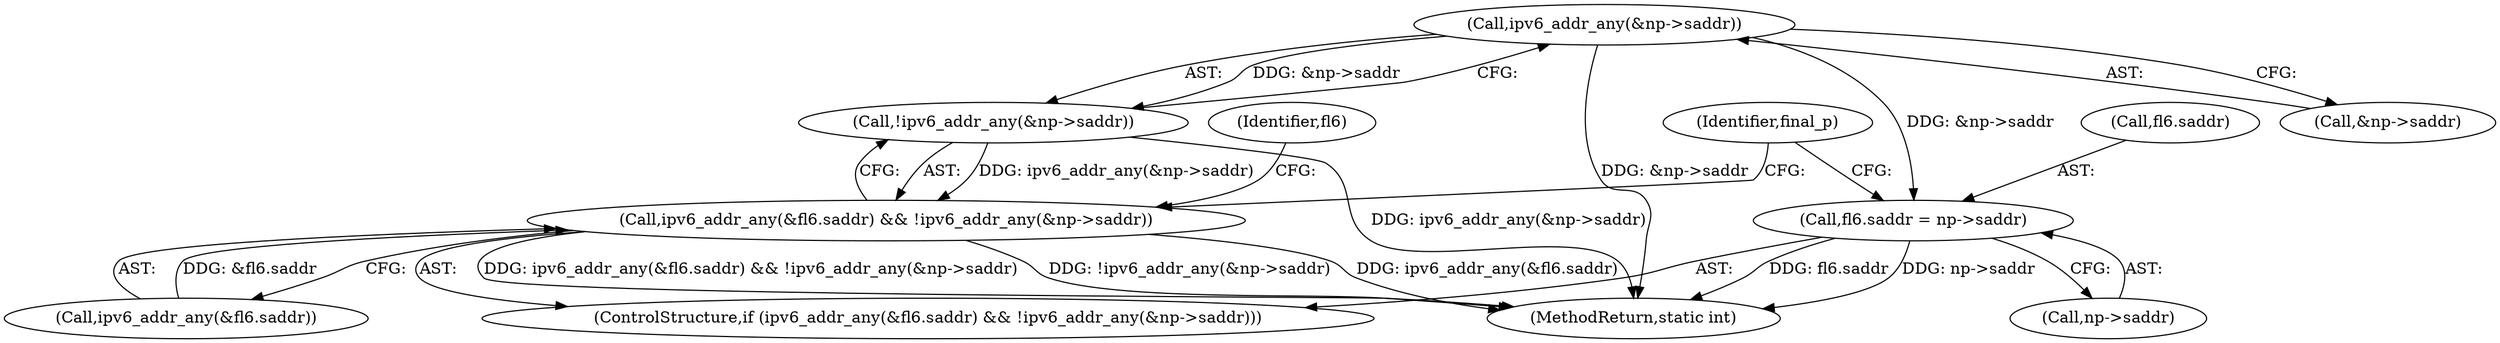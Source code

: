 digraph "0_linux_45f6fad84cc305103b28d73482b344d7f5b76f39_13@pointer" {
"1000534" [label="(Call,ipv6_addr_any(&np->saddr))"];
"1000533" [label="(Call,!ipv6_addr_any(&np->saddr))"];
"1000527" [label="(Call,ipv6_addr_any(&fl6.saddr) && !ipv6_addr_any(&np->saddr))"];
"1000539" [label="(Call,fl6.saddr = np->saddr)"];
"1000526" [label="(ControlStructure,if (ipv6_addr_any(&fl6.saddr) && !ipv6_addr_any(&np->saddr)))"];
"1000747" [label="(MethodReturn,static int)"];
"1000541" [label="(Identifier,fl6)"];
"1000535" [label="(Call,&np->saddr)"];
"1000534" [label="(Call,ipv6_addr_any(&np->saddr))"];
"1000547" [label="(Identifier,final_p)"];
"1000543" [label="(Call,np->saddr)"];
"1000527" [label="(Call,ipv6_addr_any(&fl6.saddr) && !ipv6_addr_any(&np->saddr))"];
"1000533" [label="(Call,!ipv6_addr_any(&np->saddr))"];
"1000528" [label="(Call,ipv6_addr_any(&fl6.saddr))"];
"1000540" [label="(Call,fl6.saddr)"];
"1000539" [label="(Call,fl6.saddr = np->saddr)"];
"1000534" -> "1000533"  [label="AST: "];
"1000534" -> "1000535"  [label="CFG: "];
"1000535" -> "1000534"  [label="AST: "];
"1000533" -> "1000534"  [label="CFG: "];
"1000534" -> "1000747"  [label="DDG: &np->saddr"];
"1000534" -> "1000533"  [label="DDG: &np->saddr"];
"1000534" -> "1000539"  [label="DDG: &np->saddr"];
"1000533" -> "1000527"  [label="AST: "];
"1000527" -> "1000533"  [label="CFG: "];
"1000533" -> "1000747"  [label="DDG: ipv6_addr_any(&np->saddr)"];
"1000533" -> "1000527"  [label="DDG: ipv6_addr_any(&np->saddr)"];
"1000527" -> "1000526"  [label="AST: "];
"1000527" -> "1000528"  [label="CFG: "];
"1000528" -> "1000527"  [label="AST: "];
"1000541" -> "1000527"  [label="CFG: "];
"1000547" -> "1000527"  [label="CFG: "];
"1000527" -> "1000747"  [label="DDG: !ipv6_addr_any(&np->saddr)"];
"1000527" -> "1000747"  [label="DDG: ipv6_addr_any(&fl6.saddr)"];
"1000527" -> "1000747"  [label="DDG: ipv6_addr_any(&fl6.saddr) && !ipv6_addr_any(&np->saddr)"];
"1000528" -> "1000527"  [label="DDG: &fl6.saddr"];
"1000539" -> "1000526"  [label="AST: "];
"1000539" -> "1000543"  [label="CFG: "];
"1000540" -> "1000539"  [label="AST: "];
"1000543" -> "1000539"  [label="AST: "];
"1000547" -> "1000539"  [label="CFG: "];
"1000539" -> "1000747"  [label="DDG: fl6.saddr"];
"1000539" -> "1000747"  [label="DDG: np->saddr"];
}
